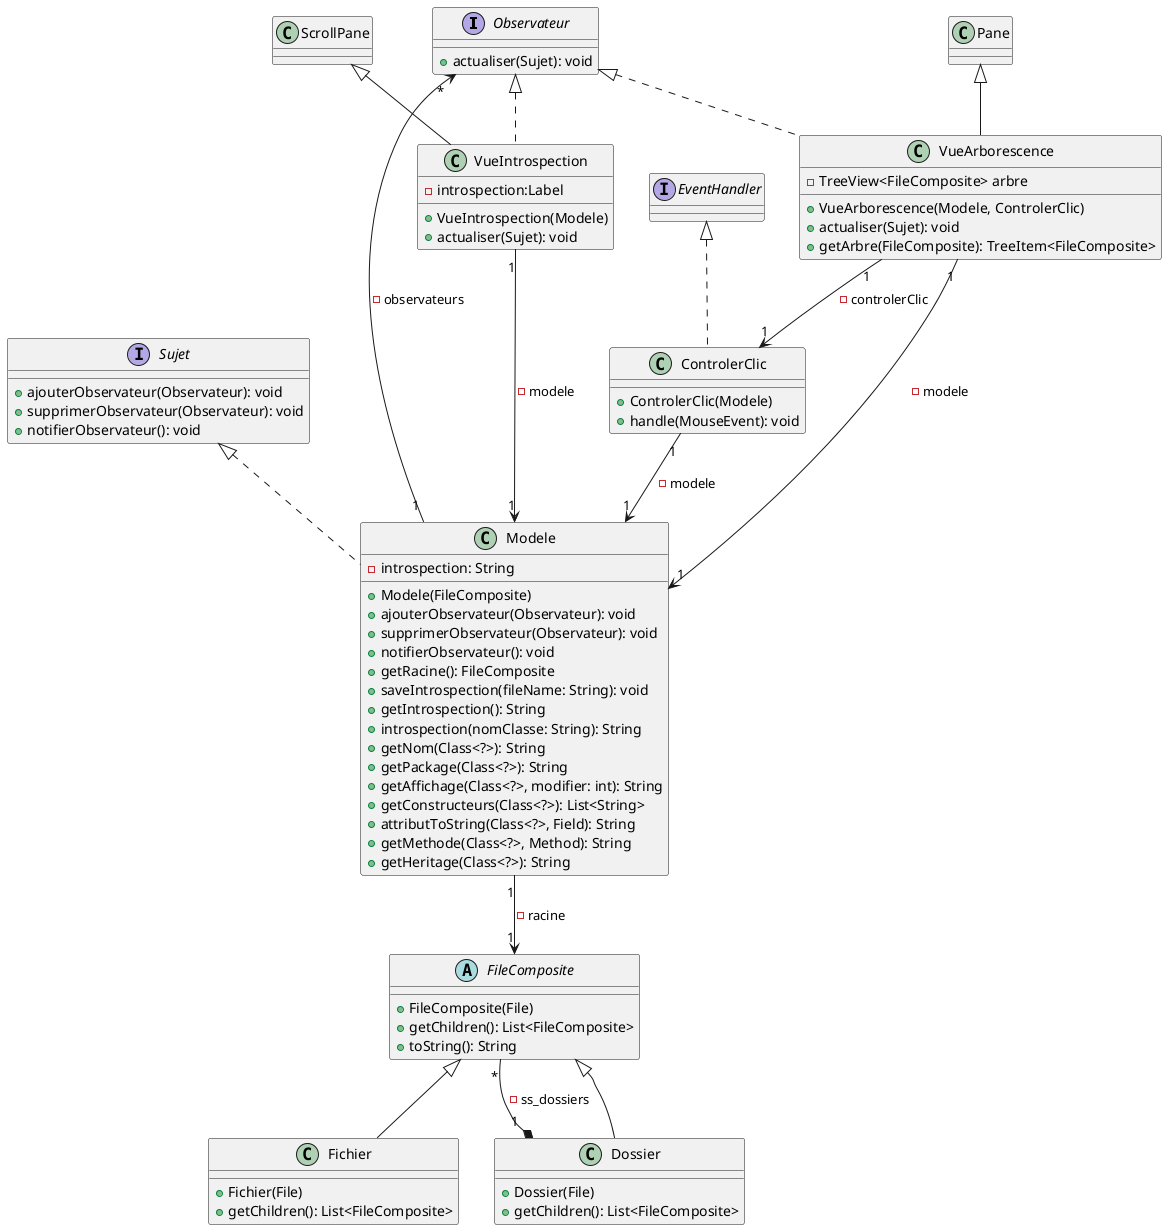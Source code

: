 @startuml

interface Observateur {
  + actualiser(Sujet): void
}

interface Sujet {
  + ajouterObservateur(Observateur): void
  + supprimerObservateur(Observateur): void
  + notifierObservateur(): void
}

abstract class FileComposite {
  + FileComposite(File)
  + getChildren(): List<FileComposite>
  + toString(): String
}

class Fichier extends FileComposite {
  + Fichier(File)
  + getChildren(): List<FileComposite>
}

class Dossier extends FileComposite {
  + Dossier(File)
  + getChildren(): List<FileComposite>
}

Dossier "1" *-- "*" FileComposite: -ss_dossiers

class VueArborescence extends Pane implements Observateur {
  - TreeView<FileComposite> arbre

  + VueArborescence(Modele, ControlerClic)
  + actualiser(Sujet): void
  + getArbre(FileComposite): TreeItem<FileComposite>
}

VueArborescence "1" --> "1" Modele: -modele
VueArborescence "1" --> "1" ControlerClic: -controlerClic

class ControlerClic implements EventHandler<MouseEvent> {
  + ControlerClic(Modele)
  + handle(MouseEvent): void
}

ControlerClic "1" --> "1" Modele: -modele

class Modele implements Sujet {
  - introspection: String

  + Modele(FileComposite)
  + ajouterObservateur(Observateur): void
  + supprimerObservateur(Observateur): void
  + notifierObservateur(): void
  + getRacine(): FileComposite
  + saveIntrospection(fileName: String): void
  + getIntrospection(): String
  + introspection(nomClasse: String): String
  + getNom(Class<?>): String
  + getPackage(Class<?>): String
  + getAffichage(Class<?>, modifier: int): String
  + getConstructeurs(Class<?>): List<String>
  + attributToString(Class<?>, Field): String
  + getMethode(Class<?>, Method): String
  + getHeritage(Class<?>): String
}

Modele "1" --> "1" FileComposite: -racine
Modele "1" --> "*" Observateur: -observateurs

class VueIntrospection extends ScrollPane implements Observateur {
  - introspection:Label

  + VueIntrospection(Modele)
  + actualiser(Sujet): void
}

VueIntrospection "1" --> "1" Modele: -modele

@enduml